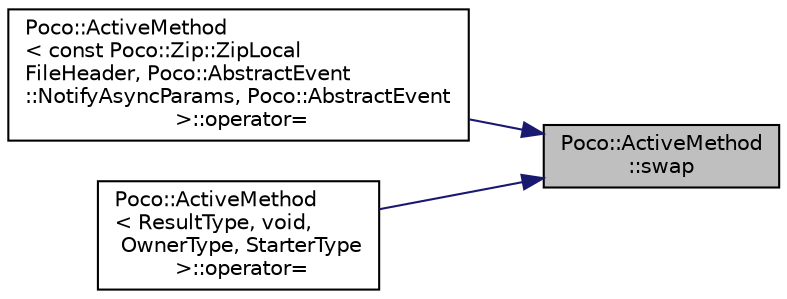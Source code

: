 digraph "Poco::ActiveMethod::swap"
{
 // LATEX_PDF_SIZE
  edge [fontname="Helvetica",fontsize="10",labelfontname="Helvetica",labelfontsize="10"];
  node [fontname="Helvetica",fontsize="10",shape=record];
  rankdir="RL";
  Node1 [label="Poco::ActiveMethod\l::swap",height=0.2,width=0.4,color="black", fillcolor="grey75", style="filled", fontcolor="black",tooltip=" "];
  Node1 -> Node2 [dir="back",color="midnightblue",fontsize="10",style="solid"];
  Node2 [label="Poco::ActiveMethod\l\< const Poco::Zip::ZipLocal\lFileHeader, Poco::AbstractEvent\l::NotifyAsyncParams, Poco::AbstractEvent\l \>::operator=",height=0.2,width=0.4,color="black", fillcolor="white", style="filled",URL="$classPoco_1_1ActiveMethod.html#aa68a7a2e944facc7e88ae8982b8f54a1",tooltip=" "];
  Node1 -> Node3 [dir="back",color="midnightblue",fontsize="10",style="solid"];
  Node3 [label="Poco::ActiveMethod\l\< ResultType, void,\l OwnerType, StarterType\l \>::operator=",height=0.2,width=0.4,color="black", fillcolor="white", style="filled",URL="$classPoco_1_1ActiveMethod_3_01ResultType_00_01void_00_01OwnerType_00_01StarterType_01_4.html#a3eff8f683239284d7677eba34daf3151",tooltip=" "];
}
